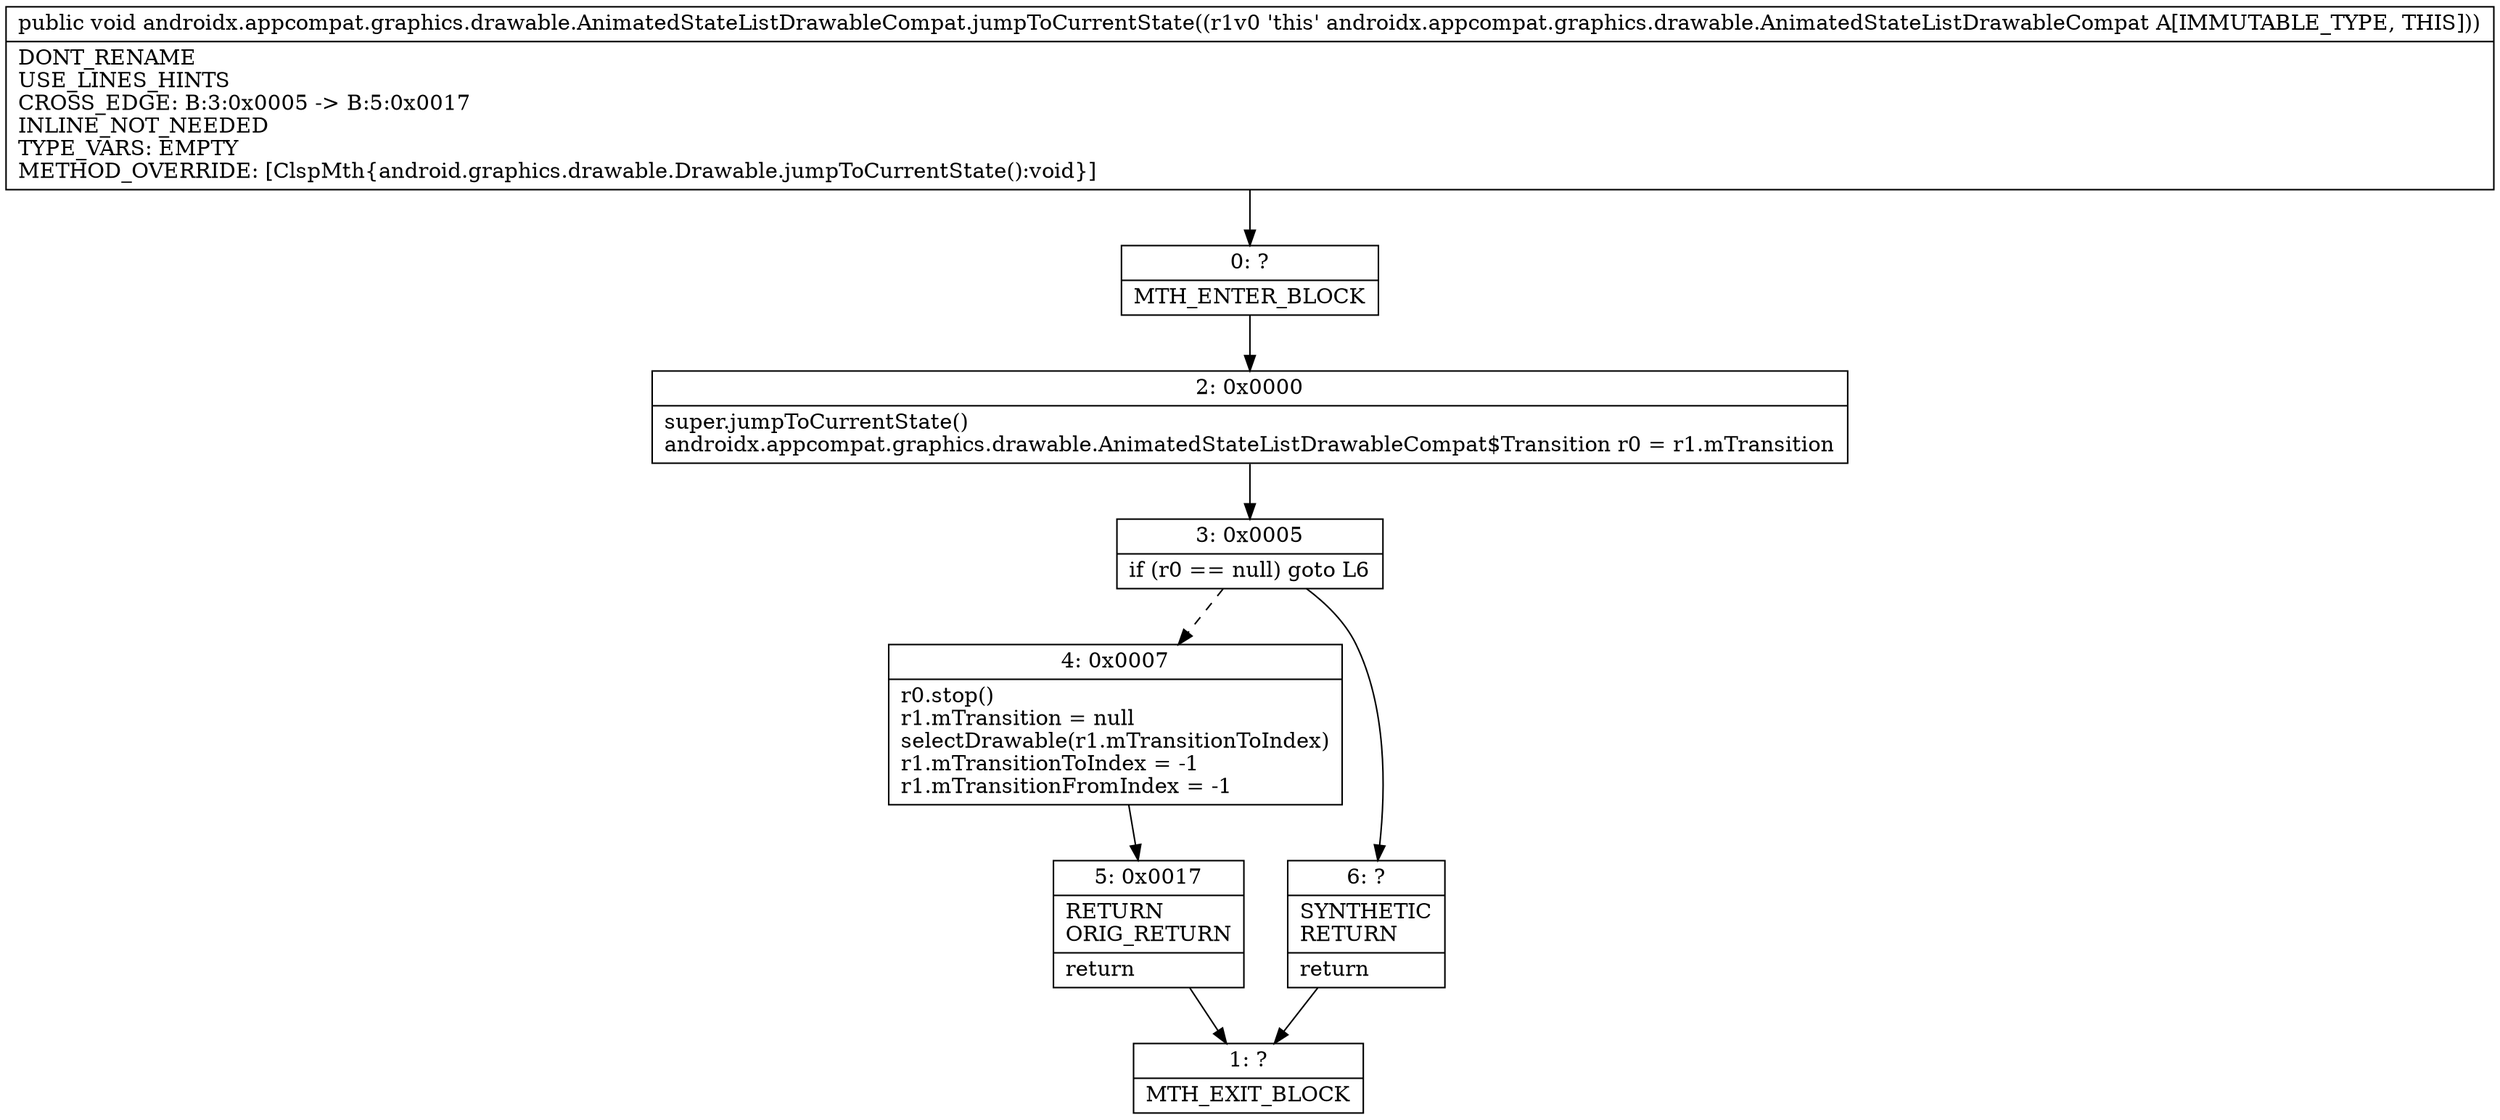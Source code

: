 digraph "CFG forandroidx.appcompat.graphics.drawable.AnimatedStateListDrawableCompat.jumpToCurrentState()V" {
Node_0 [shape=record,label="{0\:\ ?|MTH_ENTER_BLOCK\l}"];
Node_2 [shape=record,label="{2\:\ 0x0000|super.jumpToCurrentState()\landroidx.appcompat.graphics.drawable.AnimatedStateListDrawableCompat$Transition r0 = r1.mTransition\l}"];
Node_3 [shape=record,label="{3\:\ 0x0005|if (r0 == null) goto L6\l}"];
Node_4 [shape=record,label="{4\:\ 0x0007|r0.stop()\lr1.mTransition = null\lselectDrawable(r1.mTransitionToIndex)\lr1.mTransitionToIndex = \-1\lr1.mTransitionFromIndex = \-1\l}"];
Node_5 [shape=record,label="{5\:\ 0x0017|RETURN\lORIG_RETURN\l|return\l}"];
Node_1 [shape=record,label="{1\:\ ?|MTH_EXIT_BLOCK\l}"];
Node_6 [shape=record,label="{6\:\ ?|SYNTHETIC\lRETURN\l|return\l}"];
MethodNode[shape=record,label="{public void androidx.appcompat.graphics.drawable.AnimatedStateListDrawableCompat.jumpToCurrentState((r1v0 'this' androidx.appcompat.graphics.drawable.AnimatedStateListDrawableCompat A[IMMUTABLE_TYPE, THIS]))  | DONT_RENAME\lUSE_LINES_HINTS\lCROSS_EDGE: B:3:0x0005 \-\> B:5:0x0017\lINLINE_NOT_NEEDED\lTYPE_VARS: EMPTY\lMETHOD_OVERRIDE: [ClspMth\{android.graphics.drawable.Drawable.jumpToCurrentState():void\}]\l}"];
MethodNode -> Node_0;Node_0 -> Node_2;
Node_2 -> Node_3;
Node_3 -> Node_4[style=dashed];
Node_3 -> Node_6;
Node_4 -> Node_5;
Node_5 -> Node_1;
Node_6 -> Node_1;
}

